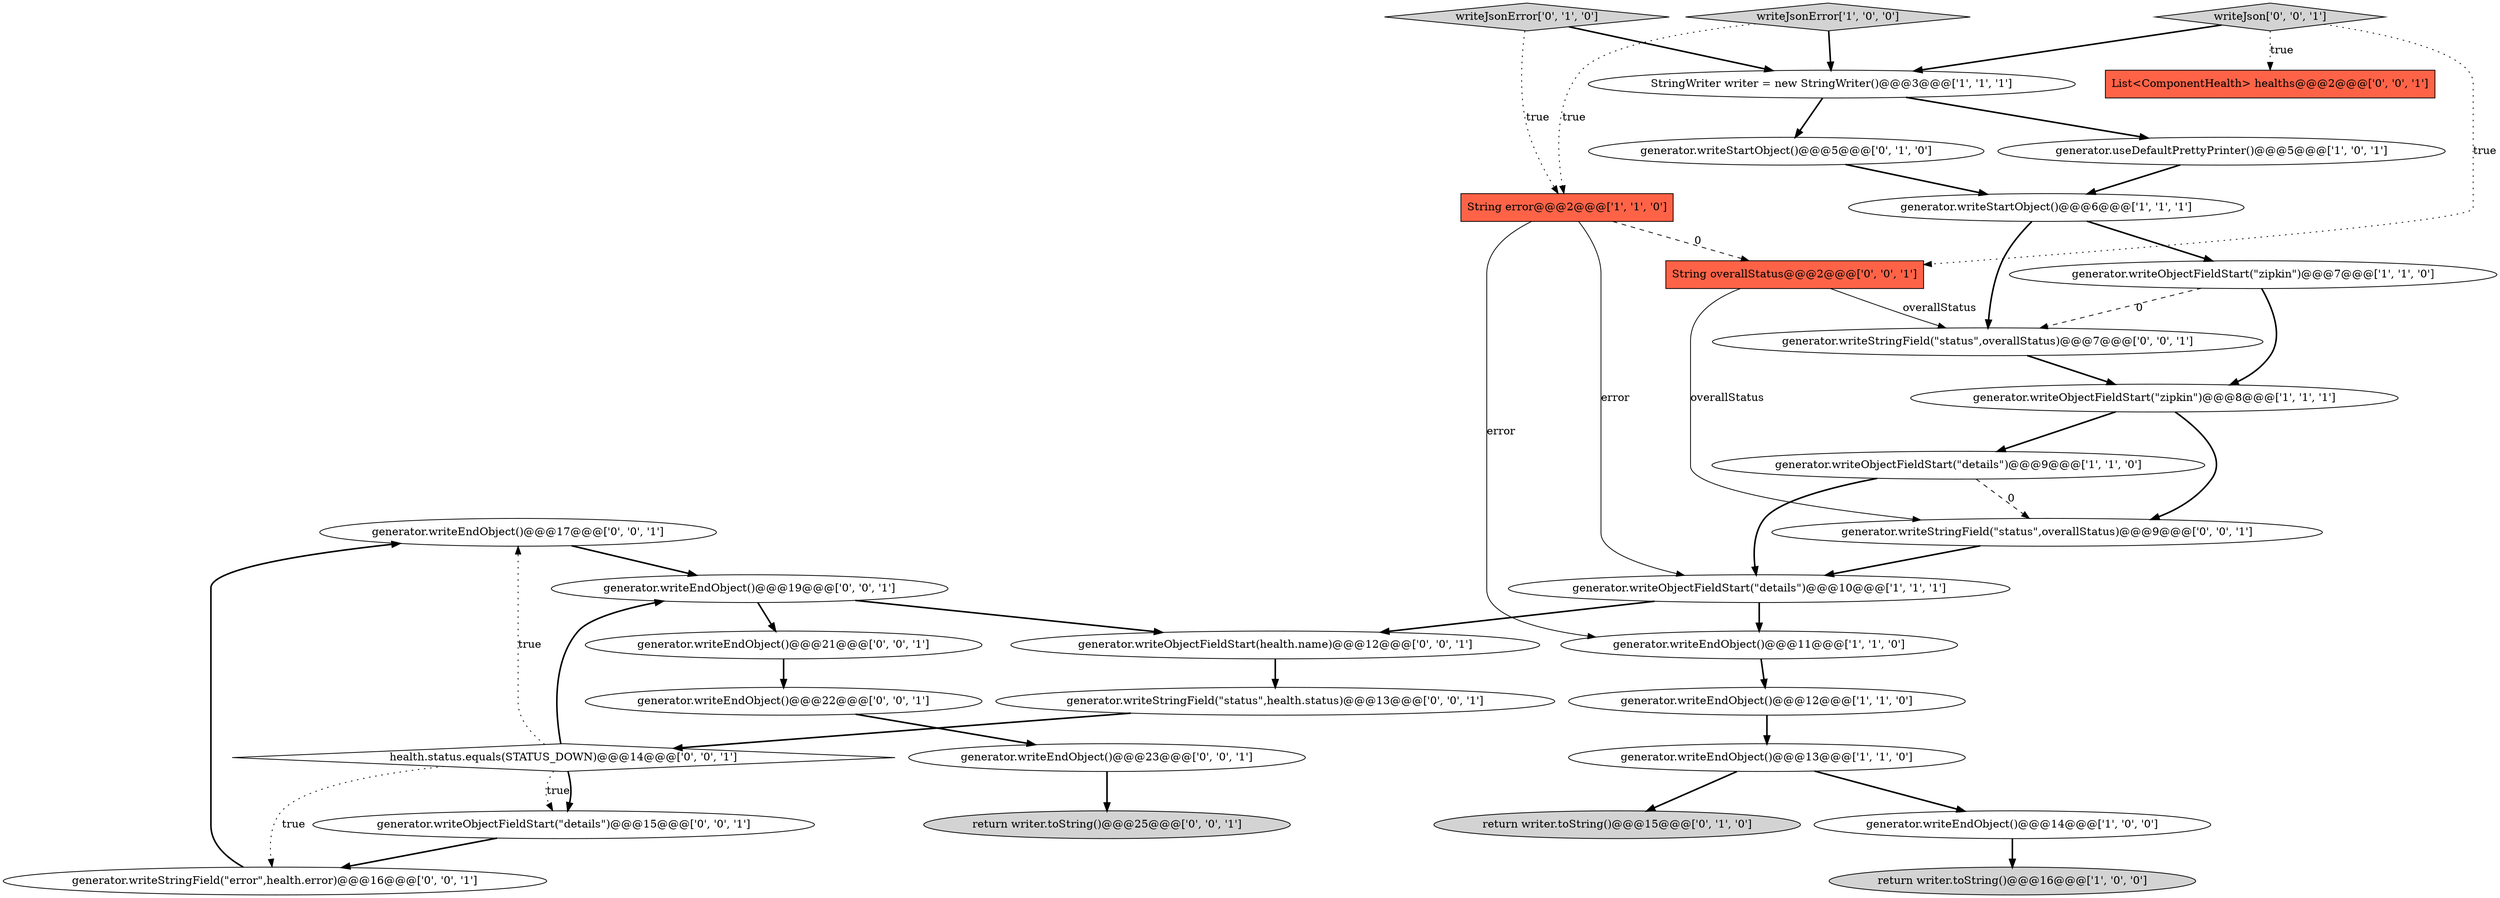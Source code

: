 digraph {
28 [style = filled, label = "generator.writeEndObject()@@@17@@@['0', '0', '1']", fillcolor = white, shape = ellipse image = "AAA0AAABBB3BBB"];
32 [style = filled, label = "return writer.toString()@@@25@@@['0', '0', '1']", fillcolor = lightgray, shape = ellipse image = "AAA0AAABBB3BBB"];
23 [style = filled, label = "List<ComponentHealth> healths@@@2@@@['0', '0', '1']", fillcolor = tomato, shape = box image = "AAA0AAABBB3BBB"];
24 [style = filled, label = "generator.writeStringField(\"status\",overallStatus)@@@7@@@['0', '0', '1']", fillcolor = white, shape = ellipse image = "AAA0AAABBB3BBB"];
6 [style = filled, label = "generator.writeEndObject()@@@14@@@['1', '0', '0']", fillcolor = white, shape = ellipse image = "AAA0AAABBB1BBB"];
18 [style = filled, label = "generator.writeStringField(\"status\",overallStatus)@@@9@@@['0', '0', '1']", fillcolor = white, shape = ellipse image = "AAA0AAABBB3BBB"];
13 [style = filled, label = "generator.writeObjectFieldStart(\"details\")@@@9@@@['1', '1', '0']", fillcolor = white, shape = ellipse image = "AAA0AAABBB1BBB"];
30 [style = filled, label = "generator.writeEndObject()@@@21@@@['0', '0', '1']", fillcolor = white, shape = ellipse image = "AAA0AAABBB3BBB"];
21 [style = filled, label = "generator.writeEndObject()@@@23@@@['0', '0', '1']", fillcolor = white, shape = ellipse image = "AAA0AAABBB3BBB"];
15 [style = filled, label = "return writer.toString()@@@15@@@['0', '1', '0']", fillcolor = lightgray, shape = ellipse image = "AAA0AAABBB2BBB"];
16 [style = filled, label = "writeJsonError['0', '1', '0']", fillcolor = lightgray, shape = diamond image = "AAA0AAABBB2BBB"];
17 [style = filled, label = "generator.writeEndObject()@@@22@@@['0', '0', '1']", fillcolor = white, shape = ellipse image = "AAA0AAABBB3BBB"];
3 [style = filled, label = "writeJsonError['1', '0', '0']", fillcolor = lightgray, shape = diamond image = "AAA0AAABBB1BBB"];
1 [style = filled, label = "generator.useDefaultPrettyPrinter()@@@5@@@['1', '0', '1']", fillcolor = white, shape = ellipse image = "AAA0AAABBB1BBB"];
27 [style = filled, label = "String overallStatus@@@2@@@['0', '0', '1']", fillcolor = tomato, shape = box image = "AAA0AAABBB3BBB"];
22 [style = filled, label = "generator.writeObjectFieldStart(health.name)@@@12@@@['0', '0', '1']", fillcolor = white, shape = ellipse image = "AAA0AAABBB3BBB"];
9 [style = filled, label = "generator.writeEndObject()@@@11@@@['1', '1', '0']", fillcolor = white, shape = ellipse image = "AAA0AAABBB1BBB"];
29 [style = filled, label = "writeJson['0', '0', '1']", fillcolor = lightgray, shape = diamond image = "AAA0AAABBB3BBB"];
7 [style = filled, label = "String error@@@2@@@['1', '1', '0']", fillcolor = tomato, shape = box image = "AAA0AAABBB1BBB"];
31 [style = filled, label = "generator.writeStringField(\"error\",health.error)@@@16@@@['0', '0', '1']", fillcolor = white, shape = ellipse image = "AAA0AAABBB3BBB"];
14 [style = filled, label = "generator.writeStartObject()@@@5@@@['0', '1', '0']", fillcolor = white, shape = ellipse image = "AAA0AAABBB2BBB"];
8 [style = filled, label = "generator.writeObjectFieldStart(\"details\")@@@10@@@['1', '1', '1']", fillcolor = white, shape = ellipse image = "AAA0AAABBB1BBB"];
12 [style = filled, label = "StringWriter writer = new StringWriter()@@@3@@@['1', '1', '1']", fillcolor = white, shape = ellipse image = "AAA0AAABBB1BBB"];
10 [style = filled, label = "generator.writeStartObject()@@@6@@@['1', '1', '1']", fillcolor = white, shape = ellipse image = "AAA0AAABBB1BBB"];
19 [style = filled, label = "generator.writeEndObject()@@@19@@@['0', '0', '1']", fillcolor = white, shape = ellipse image = "AAA0AAABBB3BBB"];
0 [style = filled, label = "generator.writeEndObject()@@@12@@@['1', '1', '0']", fillcolor = white, shape = ellipse image = "AAA0AAABBB1BBB"];
4 [style = filled, label = "generator.writeEndObject()@@@13@@@['1', '1', '0']", fillcolor = white, shape = ellipse image = "AAA0AAABBB1BBB"];
25 [style = filled, label = "generator.writeStringField(\"status\",health.status)@@@13@@@['0', '0', '1']", fillcolor = white, shape = ellipse image = "AAA0AAABBB3BBB"];
26 [style = filled, label = "health.status.equals(STATUS_DOWN)@@@14@@@['0', '0', '1']", fillcolor = white, shape = diamond image = "AAA0AAABBB3BBB"];
5 [style = filled, label = "generator.writeObjectFieldStart(\"zipkin\")@@@8@@@['1', '1', '1']", fillcolor = white, shape = ellipse image = "AAA0AAABBB1BBB"];
2 [style = filled, label = "generator.writeObjectFieldStart(\"zipkin\")@@@7@@@['1', '1', '0']", fillcolor = white, shape = ellipse image = "AAA0AAABBB1BBB"];
11 [style = filled, label = "return writer.toString()@@@16@@@['1', '0', '0']", fillcolor = lightgray, shape = ellipse image = "AAA0AAABBB1BBB"];
20 [style = filled, label = "generator.writeObjectFieldStart(\"details\")@@@15@@@['0', '0', '1']", fillcolor = white, shape = ellipse image = "AAA0AAABBB3BBB"];
22->25 [style = bold, label=""];
3->7 [style = dotted, label="true"];
30->17 [style = bold, label=""];
9->0 [style = bold, label=""];
4->6 [style = bold, label=""];
10->24 [style = bold, label=""];
29->27 [style = dotted, label="true"];
4->15 [style = bold, label=""];
7->8 [style = solid, label="error"];
14->10 [style = bold, label=""];
26->20 [style = dotted, label="true"];
20->31 [style = bold, label=""];
5->18 [style = bold, label=""];
29->23 [style = dotted, label="true"];
3->12 [style = bold, label=""];
26->19 [style = bold, label=""];
12->1 [style = bold, label=""];
24->5 [style = bold, label=""];
8->22 [style = bold, label=""];
7->27 [style = dashed, label="0"];
16->7 [style = dotted, label="true"];
27->24 [style = solid, label="overallStatus"];
26->31 [style = dotted, label="true"];
29->12 [style = bold, label=""];
0->4 [style = bold, label=""];
26->28 [style = dotted, label="true"];
6->11 [style = bold, label=""];
5->13 [style = bold, label=""];
7->9 [style = solid, label="error"];
25->26 [style = bold, label=""];
12->14 [style = bold, label=""];
8->9 [style = bold, label=""];
28->19 [style = bold, label=""];
21->32 [style = bold, label=""];
10->2 [style = bold, label=""];
18->8 [style = bold, label=""];
31->28 [style = bold, label=""];
2->24 [style = dashed, label="0"];
13->8 [style = bold, label=""];
13->18 [style = dashed, label="0"];
27->18 [style = solid, label="overallStatus"];
1->10 [style = bold, label=""];
19->22 [style = bold, label=""];
16->12 [style = bold, label=""];
17->21 [style = bold, label=""];
26->20 [style = bold, label=""];
2->5 [style = bold, label=""];
19->30 [style = bold, label=""];
}
